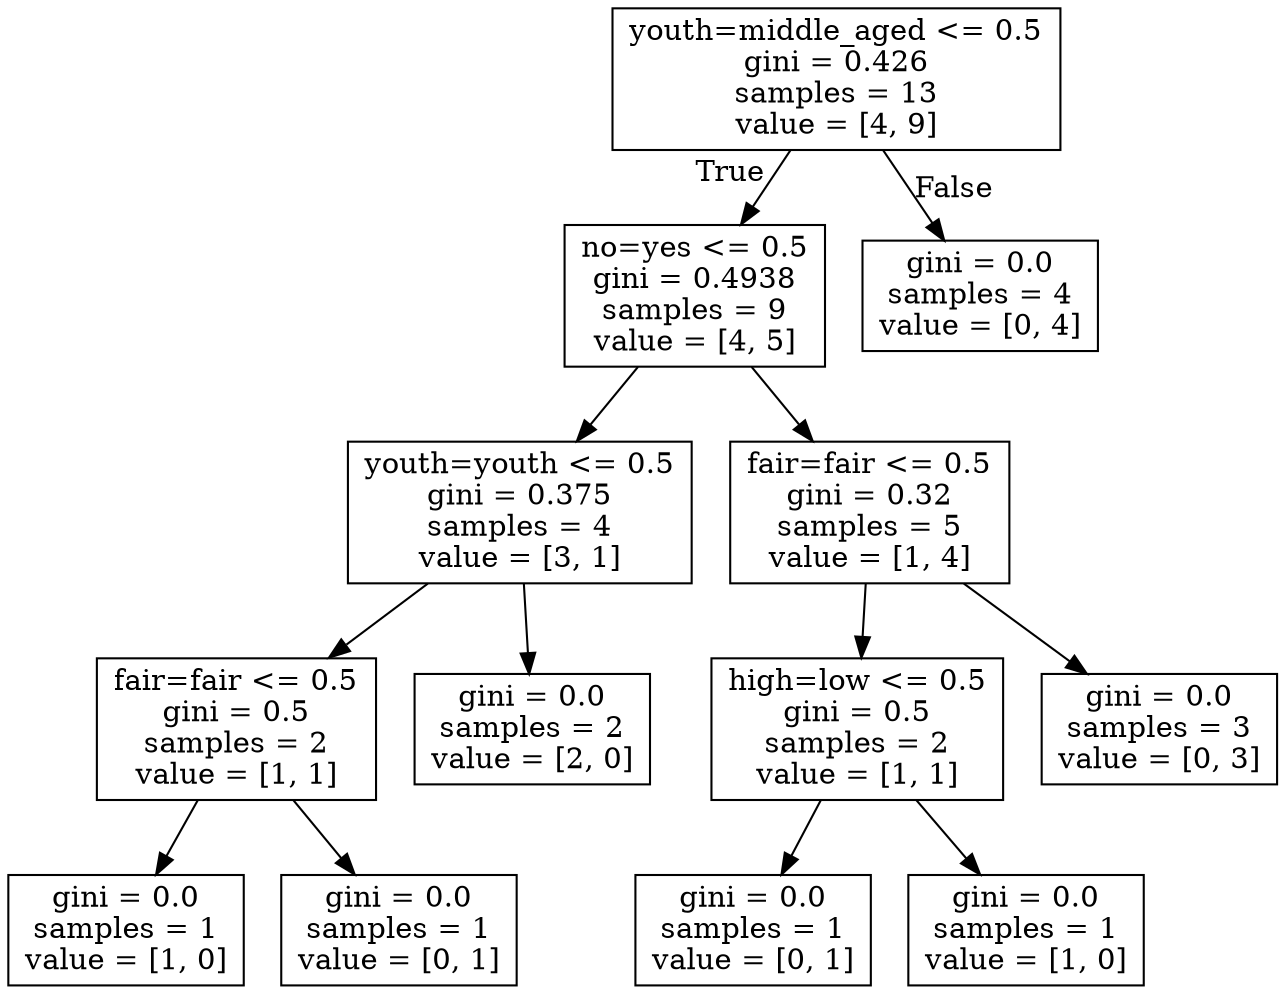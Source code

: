 digraph Tree {
node [shape=box] ;
0 [label="youth=middle_aged <= 0.5\ngini = 0.426\nsamples = 13\nvalue = [4, 9]"] ;
1 [label="no=yes <= 0.5\ngini = 0.4938\nsamples = 9\nvalue = [4, 5]"] ;
0 -> 1 [labeldistance=2.5, labelangle=45, headlabel="True"] ;
2 [label="youth=youth <= 0.5\ngini = 0.375\nsamples = 4\nvalue = [3, 1]"] ;
1 -> 2 ;
3 [label="fair=fair <= 0.5\ngini = 0.5\nsamples = 2\nvalue = [1, 1]"] ;
2 -> 3 ;
4 [label="gini = 0.0\nsamples = 1\nvalue = [1, 0]"] ;
3 -> 4 ;
5 [label="gini = 0.0\nsamples = 1\nvalue = [0, 1]"] ;
3 -> 5 ;
6 [label="gini = 0.0\nsamples = 2\nvalue = [2, 0]"] ;
2 -> 6 ;
7 [label="fair=fair <= 0.5\ngini = 0.32\nsamples = 5\nvalue = [1, 4]"] ;
1 -> 7 ;
8 [label="high=low <= 0.5\ngini = 0.5\nsamples = 2\nvalue = [1, 1]"] ;
7 -> 8 ;
9 [label="gini = 0.0\nsamples = 1\nvalue = [0, 1]"] ;
8 -> 9 ;
10 [label="gini = 0.0\nsamples = 1\nvalue = [1, 0]"] ;
8 -> 10 ;
11 [label="gini = 0.0\nsamples = 3\nvalue = [0, 3]"] ;
7 -> 11 ;
12 [label="gini = 0.0\nsamples = 4\nvalue = [0, 4]"] ;
0 -> 12 [labeldistance=2.5, labelangle=-45, headlabel="False"] ;
}